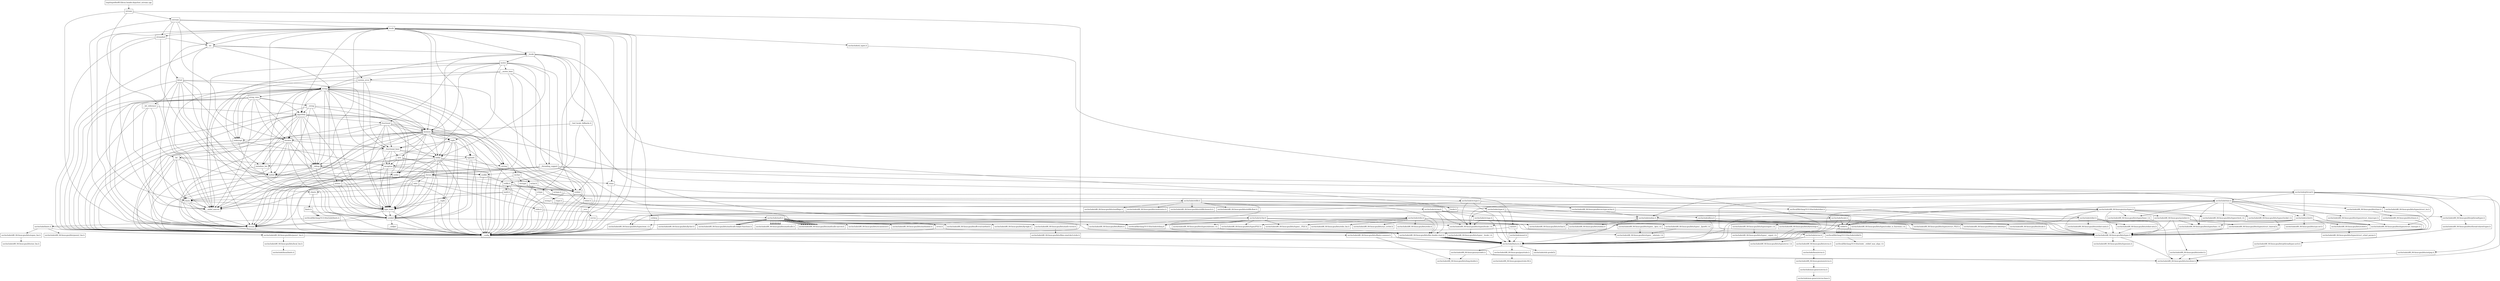 digraph "dependencies" {
  header_1 [ shape="box", label="istream"];
  header_0 [ shape="box", label="tmp/tmpw8iwRO.libcxx.header.deps/test_istream.cpp"];
  header_2 [ shape="box", label="__config"];
  header_3 [ shape="box", label="usr/include/features.h"];
  header_4 [ shape="box", label="usr/include/stdc-predef.h"];
  header_5 [ shape="box", label="usr/include/x86_64-linux-gnu/sys/cdefs.h"];
  header_6 [ shape="box", label="usr/include/x86_64-linux-gnu/bits/wordsize.h"];
  header_7 [ shape="box", label="usr/include/x86_64-linux-gnu/bits/long-double.h"];
  header_8 [ shape="box", label="usr/include/x86_64-linux-gnu/gnu/stubs.h"];
  header_9 [ shape="box", label="usr/include/x86_64-linux-gnu/gnu/stubs-64.h"];
  header_11 [ shape="box", label="version"];
  header_12 [ shape="box", label="ostream"];
  header_13 [ shape="box", label="ios"];
  header_14 [ shape="box", label="iosfwd"];
  header_15 [ shape="box", label="wchar.h"];
  header_16 [ shape="box", label="usr/include/wchar.h"];
  header_17 [ shape="box", label="usr/include/x86_64-linux-gnu/bits/libc-header-start.h"];
  header_18 [ shape="box", label="usr/include/x86_64-linux-gnu/bits/floatn.h"];
  header_19 [ shape="box", label="usr/include/x86_64-linux-gnu/bits/floatn-common.h"];
  header_20 [ shape="box", label="stddef.h"];
  header_21 [ shape="box", label="usr/local/lib/clang/10.0.0/include/stddef.h"];
  header_22 [ shape="box", label="usr/local/lib/clang/10.0.0/include/stdarg.h"];
  header_23 [ shape="box", label="usr/include/x86_64-linux-gnu/bits/wchar.h"];
  header_24 [ shape="box", label="usr/include/x86_64-linux-gnu/bits/types/wint_t.h"];
  header_25 [ shape="box", label="usr/include/x86_64-linux-gnu/bits/types/mbstate_t.h"];
  header_26 [ shape="box", label="usr/include/x86_64-linux-gnu/bits/types/__mbstate_t.h"];
  header_27 [ shape="box", label="usr/include/x86_64-linux-gnu/bits/types/__FILE.h"];
  header_28 [ shape="box", label="usr/include/x86_64-linux-gnu/bits/types/FILE.h"];
  header_29 [ shape="box", label="usr/include/x86_64-linux-gnu/bits/types/locale_t.h"];
  header_30 [ shape="box", label="usr/include/x86_64-linux-gnu/bits/types/__locale_t.h"];
  header_31 [ shape="box", label="__locale"];
  header_32 [ shape="box", label="string"];
  header_33 [ shape="box", label="string_view"];
  header_34 [ shape="box", label="__string"];
  header_35 [ shape="box", label="algorithm"];
  header_36 [ shape="box", label="initializer_list"];
  header_37 [ shape="box", label="cstddef"];
  header_38 [ shape="box", label="usr/local/lib/clang/10.0.0/include/__stddef_max_align_t.h"];
  header_39 [ shape="box", label="__nullptr"];
  header_40 [ shape="box", label="type_traits"];
  header_41 [ shape="box", label="cstring"];
  header_42 [ shape="box", label="string.h"];
  header_43 [ shape="box", label="usr/include/string.h"];
  header_44 [ shape="box", label="usr/include/strings.h"];
  header_45 [ shape="box", label="utility"];
  header_46 [ shape="box", label="__tuple"];
  header_47 [ shape="box", label="cstdint"];
  header_48 [ shape="box", label="stdint.h"];
  header_49 [ shape="box", label="usr/local/lib/clang/10.0.0/include/stdint.h"];
  header_50 [ shape="box", label="usr/include/stdint.h"];
  header_51 [ shape="box", label="usr/include/x86_64-linux-gnu/bits/types.h"];
  header_52 [ shape="box", label="usr/include/x86_64-linux-gnu/bits/typesizes.h"];
  header_53 [ shape="box", label="usr/include/x86_64-linux-gnu/bits/stdint-intn.h"];
  header_54 [ shape="box", label="usr/include/x86_64-linux-gnu/bits/stdint-uintn.h"];
  header_55 [ shape="box", label="__debug"];
  header_56 [ shape="box", label="cstdlib"];
  header_57 [ shape="box", label="stdlib.h"];
  header_58 [ shape="box", label="usr/include/stdlib.h"];
  header_59 [ shape="box", label="usr/include/x86_64-linux-gnu/bits/waitflags.h"];
  header_60 [ shape="box", label="usr/include/x86_64-linux-gnu/bits/waitstatus.h"];
  header_61 [ shape="box", label="usr/include/x86_64-linux-gnu/sys/types.h"];
  header_62 [ shape="box", label="usr/include/x86_64-linux-gnu/bits/types/clock_t.h"];
  header_63 [ shape="box", label="usr/include/x86_64-linux-gnu/bits/types/clockid_t.h"];
  header_64 [ shape="box", label="usr/include/x86_64-linux-gnu/bits/types/time_t.h"];
  header_65 [ shape="box", label="usr/include/x86_64-linux-gnu/bits/types/timer_t.h"];
  header_66 [ shape="box", label="usr/include/endian.h"];
  header_67 [ shape="box", label="usr/include/x86_64-linux-gnu/bits/endian.h"];
  header_68 [ shape="box", label="usr/include/x86_64-linux-gnu/bits/byteswap.h"];
  header_69 [ shape="box", label="usr/include/x86_64-linux-gnu/bits/uintn-identity.h"];
  header_70 [ shape="box", label="usr/include/x86_64-linux-gnu/sys/select.h"];
  header_71 [ shape="box", label="usr/include/x86_64-linux-gnu/bits/select.h"];
  header_72 [ shape="box", label="usr/include/x86_64-linux-gnu/bits/types/sigset_t.h"];
  header_73 [ shape="box", label="usr/include/x86_64-linux-gnu/bits/types/__sigset_t.h"];
  header_74 [ shape="box", label="usr/include/x86_64-linux-gnu/bits/types/struct_timeval.h"];
  header_75 [ shape="box", label="usr/include/x86_64-linux-gnu/bits/types/struct_timespec.h"];
  header_76 [ shape="box", label="usr/include/x86_64-linux-gnu/bits/pthreadtypes.h"];
  header_77 [ shape="box", label="usr/include/x86_64-linux-gnu/bits/thread-shared-types.h"];
  header_78 [ shape="box", label="usr/include/x86_64-linux-gnu/bits/pthreadtypes-arch.h"];
  header_79 [ shape="box", label="usr/include/alloca.h"];
  header_80 [ shape="box", label="usr/include/x86_64-linux-gnu/bits/stdlib-bsearch.h"];
  header_81 [ shape="box", label="usr/include/x86_64-linux-gnu/bits/stdlib-float.h"];
  header_82 [ shape="box", label="math.h"];
  header_83 [ shape="box", label="usr/include/math.h"];
  header_84 [ shape="box", label="usr/include/x86_64-linux-gnu/bits/math-vector.h"];
  header_85 [ shape="box", label="usr/include/x86_64-linux-gnu/bits/libm-simd-decl-stubs.h"];
  header_86 [ shape="box", label="usr/include/x86_64-linux-gnu/bits/flt-eval-method.h"];
  header_87 [ shape="box", label="usr/include/x86_64-linux-gnu/bits/fp-logb.h"];
  header_88 [ shape="box", label="usr/include/x86_64-linux-gnu/bits/fp-fast.h"];
  header_89 [ shape="box", label="usr/include/x86_64-linux-gnu/bits/mathcalls-helper-functions.h"];
  header_90 [ shape="box", label="usr/include/x86_64-linux-gnu/bits/mathcalls.h"];
  header_91 [ shape="box", label="usr/include/x86_64-linux-gnu/bits/mathcalls-narrow.h"];
  header_92 [ shape="box", label="usr/include/x86_64-linux-gnu/bits/iscanonical.h"];
  header_93 [ shape="box", label="usr/include/x86_64-linux-gnu/bits/mathinline.h"];
  header_94 [ shape="box", label="limits"];
  header_95 [ shape="box", label="__undef_macros"];
  header_96 [ shape="box", label="cstdio"];
  header_97 [ shape="box", label="stdio.h"];
  header_98 [ shape="box", label="usr/include/stdio.h"];
  header_99 [ shape="box", label="usr/include/x86_64-linux-gnu/bits/types/__fpos_t.h"];
  header_100 [ shape="box", label="usr/include/x86_64-linux-gnu/bits/types/__fpos64_t.h"];
  header_101 [ shape="box", label="usr/include/x86_64-linux-gnu/bits/types/struct_FILE.h"];
  header_102 [ shape="box", label="usr/include/x86_64-linux-gnu/bits/types/cookie_io_functions_t.h"];
  header_103 [ shape="box", label="usr/include/x86_64-linux-gnu/bits/stdio_lim.h"];
  header_104 [ shape="box", label="usr/include/x86_64-linux-gnu/bits/sys_errlist.h"];
  header_105 [ shape="box", label="usr/include/x86_64-linux-gnu/bits/stdio.h"];
  header_106 [ shape="box", label="memory"];
  header_107 [ shape="box", label="typeinfo"];
  header_108 [ shape="box", label="exception"];
  header_109 [ shape="box", label="new"];
  header_110 [ shape="box", label="iterator"];
  header_111 [ shape="box", label="__functional_base"];
  header_112 [ shape="box", label="tuple"];
  header_113 [ shape="box", label="stdexcept"];
  header_114 [ shape="box", label="cassert"];
  header_115 [ shape="box", label="usr/include/assert.h"];
  header_116 [ shape="box", label="atomic"];
  header_117 [ shape="box", label="functional"];
  header_118 [ shape="box", label="bit"];
  header_119 [ shape="box", label="cwchar"];
  header_120 [ shape="box", label="cwctype"];
  header_121 [ shape="box", label="cctype"];
  header_122 [ shape="box", label="ctype.h"];
  header_123 [ shape="box", label="usr/include/ctype.h"];
  header_124 [ shape="box", label="wctype.h"];
  header_125 [ shape="box", label="usr/include/wctype.h"];
  header_126 [ shape="box", label="usr/include/x86_64-linux-gnu/bits/wctype-wchar.h"];
  header_127 [ shape="box", label="mutex"];
  header_128 [ shape="box", label="__mutex_base"];
  header_129 [ shape="box", label="chrono"];
  header_130 [ shape="box", label="ctime"];
  header_131 [ shape="box", label="usr/include/time.h"];
  header_132 [ shape="box", label="usr/include/x86_64-linux-gnu/bits/time.h"];
  header_133 [ shape="box", label="usr/include/x86_64-linux-gnu/bits/timex.h"];
  header_134 [ shape="box", label="usr/include/x86_64-linux-gnu/bits/types/struct_tm.h"];
  header_135 [ shape="box", label="usr/include/x86_64-linux-gnu/bits/types/struct_itimerspec.h"];
  header_136 [ shape="box", label="ratio"];
  header_137 [ shape="box", label="climits"];
  header_138 [ shape="box", label="limits.h"];
  header_139 [ shape="box", label="usr/local/lib/clang/10.0.0/include/limits.h"];
  header_140 [ shape="box", label="usr/include/limits.h"];
  header_141 [ shape="box", label="usr/include/x86_64-linux-gnu/bits/posix1_lim.h"];
  header_142 [ shape="box", label="usr/include/x86_64-linux-gnu/bits/local_lim.h"];
  header_143 [ shape="box", label="usr/include/linux/limits.h"];
  header_144 [ shape="box", label="usr/include/x86_64-linux-gnu/bits/posix2_lim.h"];
  header_145 [ shape="box", label="usr/include/x86_64-linux-gnu/bits/xopen_lim.h"];
  header_146 [ shape="box", label="usr/include/x86_64-linux-gnu/bits/uio_lim.h"];
  header_147 [ shape="box", label="system_error"];
  header_148 [ shape="box", label="__errc"];
  header_149 [ shape="box", label="cerrno"];
  header_150 [ shape="box", label="errno.h"];
  header_151 [ shape="box", label="usr/include/errno.h"];
  header_152 [ shape="box", label="usr/include/x86_64-linux-gnu/bits/errno.h"];
  header_153 [ shape="box", label="usr/include/linux/errno.h"];
  header_154 [ shape="box", label="usr/include/x86_64-linux-gnu/asm/errno.h"];
  header_155 [ shape="box", label="usr/include/asm-generic/errno.h"];
  header_156 [ shape="box", label="usr/include/asm-generic/errno-base.h"];
  header_157 [ shape="box", label="usr/include/x86_64-linux-gnu/bits/types/error_t.h"];
  header_158 [ shape="box", label="__threading_support"];
  header_10 [ shape="box", label="usr/include/pthread.h"];
  header_159 [ shape="box", label="usr/include/sched.h"];
  header_160 [ shape="box", label="usr/include/x86_64-linux-gnu/bits/sched.h"];
  header_161 [ shape="box", label="usr/include/x86_64-linux-gnu/bits/types/struct_sched_param.h"];
  header_162 [ shape="box", label="usr/include/x86_64-linux-gnu/bits/cpu-set.h"];
  header_163 [ shape="box", label="usr/include/x86_64-linux-gnu/bits/setjmp.h"];
  header_164 [ shape="box", label="locale.h"];
  header_165 [ shape="box", label="usr/include/locale.h"];
  header_166 [ shape="box", label="usr/include/x86_64-linux-gnu/bits/locale.h"];
  header_167 [ shape="box", label="streambuf"];
  header_168 [ shape="box", label="locale"];
  header_169 [ shape="box", label="cstdarg"];
  header_170 [ shape="box", label="usr/include/nl_types.h"];
  header_171 [ shape="box", label="__bsd_locale_fallbacks.h"];
  header_172 [ shape="box", label="bitset"];
  header_173 [ shape="box", label="__bit_reference"];
  header_151 -> header_3;
  header_151 -> header_152;
  header_151 -> header_157;
  header_49 -> header_50;
  header_99 -> header_51;
  header_99 -> header_26;
  header_128 -> header_2;
  header_128 -> header_129;
  header_128 -> header_147;
  header_128 -> header_158;
  header_128 -> header_95;
  header_48 -> header_2;
  header_48 -> header_49;
  header_100 -> header_51;
  header_100 -> header_26;
  header_116 -> header_2;
  header_116 -> header_37;
  header_116 -> header_47;
  header_116 -> header_40;
  header_116 -> header_11;
  header_17 -> header_3;
  header_17 -> header_3;
  header_17 -> header_3;
  header_17 -> header_3;
  header_17 -> header_3;
  header_17 -> header_3;
  header_17 -> header_3;
  header_160 -> header_161;
  header_172 -> header_2;
  header_172 -> header_173;
  header_172 -> header_37;
  header_172 -> header_137;
  header_172 -> header_32;
  header_172 -> header_113;
  header_172 -> header_14;
  header_172 -> header_111;
  header_172 -> header_95;
  header_1 -> header_2;
  header_1 -> header_11;
  header_1 -> header_12;
  header_1 -> header_95;
  header_21 -> header_38;
  header_101 -> header_51;
  header_19 -> header_3;
  header_19 -> header_7;
  header_55 -> header_2;
  header_55 -> header_14;
  header_55 -> header_56;
  header_55 -> header_96;
  header_55 -> header_37;
  header_77 -> header_78;
  header_36 -> header_2;
  header_36 -> header_37;
  header_107 -> header_2;
  header_107 -> header_108;
  header_107 -> header_37;
  header_107 -> header_47;
  header_126 -> header_51;
  header_126 -> header_24;
  header_126 -> header_66;
  header_56 -> header_2;
  header_56 -> header_57;
  header_32 -> header_2;
  header_32 -> header_33;
  header_32 -> header_14;
  header_32 -> header_41;
  header_32 -> header_96;
  header_32 -> header_119;
  header_32 -> header_35;
  header_32 -> header_110;
  header_32 -> header_45;
  header_32 -> header_106;
  header_32 -> header_113;
  header_32 -> header_40;
  header_32 -> header_36;
  header_32 -> header_111;
  header_32 -> header_11;
  header_32 -> header_47;
  header_32 -> header_55;
  header_32 -> header_95;
  header_18 -> header_3;
  header_18 -> header_19;
  header_108 -> header_2;
  header_108 -> header_37;
  header_108 -> header_56;
  header_108 -> header_40;
  header_108 -> header_11;
  header_14 -> header_2;
  header_14 -> header_15;
  header_145 -> header_146;
  header_165 -> header_3;
  header_165 -> header_20;
  header_165 -> header_166;
  header_165 -> header_29;
  header_97 -> header_2;
  header_97 -> header_98;
  header_44 -> header_3;
  header_44 -> header_20;
  header_44 -> header_29;
  header_112 -> header_2;
  header_112 -> header_46;
  header_112 -> header_37;
  header_112 -> header_40;
  header_112 -> header_111;
  header_112 -> header_45;
  header_112 -> header_11;
  header_132 -> header_51;
  header_132 -> header_133;
  header_153 -> header_154;
  header_117 -> header_2;
  header_117 -> header_40;
  header_117 -> header_107;
  header_117 -> header_108;
  header_117 -> header_106;
  header_117 -> header_112;
  header_117 -> header_45;
  header_117 -> header_11;
  header_117 -> header_111;
  header_35 -> header_2;
  header_35 -> header_36;
  header_35 -> header_40;
  header_35 -> header_41;
  header_35 -> header_45;
  header_35 -> header_106;
  header_35 -> header_117;
  header_35 -> header_110;
  header_35 -> header_37;
  header_35 -> header_118;
  header_35 -> header_11;
  header_35 -> header_55;
  header_35 -> header_95;
  header_76 -> header_77;
  header_98 -> header_17;
  header_98 -> header_20;
  header_98 -> header_22;
  header_98 -> header_51;
  header_98 -> header_99;
  header_98 -> header_100;
  header_98 -> header_27;
  header_98 -> header_28;
  header_98 -> header_101;
  header_98 -> header_102;
  header_98 -> header_103;
  header_98 -> header_104;
  header_98 -> header_105;
  header_83 -> header_17;
  header_83 -> header_51;
  header_83 -> header_84;
  header_83 -> header_18;
  header_83 -> header_86;
  header_83 -> header_87;
  header_83 -> header_88;
  header_83 -> header_89;
  header_83 -> header_90;
  header_83 -> header_89;
  header_83 -> header_90;
  header_83 -> header_89;
  header_83 -> header_90;
  header_83 -> header_90;
  header_83 -> header_90;
  header_83 -> header_90;
  header_83 -> header_90;
  header_83 -> header_91;
  header_83 -> header_91;
  header_83 -> header_91;
  header_83 -> header_91;
  header_83 -> header_91;
  header_83 -> header_91;
  header_83 -> header_91;
  header_83 -> header_91;
  header_83 -> header_91;
  header_83 -> header_92;
  header_83 -> header_93;
  header_123 -> header_3;
  header_123 -> header_51;
  header_123 -> header_66;
  header_123 -> header_29;
  header_152 -> header_153;
  header_127 -> header_2;
  header_127 -> header_128;
  header_127 -> header_47;
  header_127 -> header_117;
  header_127 -> header_106;
  header_127 -> header_112;
  header_127 -> header_11;
  header_127 -> header_158;
  header_127 -> header_95;
  header_121 -> header_2;
  header_121 -> header_122;
  header_168 -> header_2;
  header_168 -> header_31;
  header_168 -> header_55;
  header_168 -> header_35;
  header_168 -> header_106;
  header_168 -> header_13;
  header_168 -> header_167;
  header_168 -> header_110;
  header_168 -> header_94;
  header_168 -> header_11;
  header_168 -> header_169;
  header_168 -> header_56;
  header_168 -> header_130;
  header_168 -> header_96;
  header_168 -> header_170;
  header_168 -> header_171;
  header_168 -> header_95;
  header_118 -> header_2;
  header_118 -> header_94;
  header_118 -> header_40;
  header_118 -> header_11;
  header_118 -> header_55;
  header_118 -> header_95;
  header_57 -> header_2;
  header_57 -> header_58;
  header_57 -> header_82;
  header_57 -> header_58;
  header_70 -> header_3;
  header_70 -> header_51;
  header_70 -> header_71;
  header_70 -> header_72;
  header_70 -> header_64;
  header_70 -> header_74;
  header_70 -> header_75;
  header_142 -> header_143;
  header_137 -> header_2;
  header_137 -> header_138;
  header_136 -> header_2;
  header_136 -> header_47;
  header_136 -> header_137;
  header_136 -> header_40;
  header_136 -> header_95;
  header_163 -> header_6;
  header_164 -> header_2;
  header_164 -> header_165;
  header_170 -> header_3;
  header_169 -> header_2;
  header_169 -> header_22;
  header_71 -> header_6;
  header_41 -> header_2;
  header_41 -> header_42;
  header_58 -> header_17;
  header_58 -> header_20;
  header_58 -> header_59;
  header_58 -> header_60;
  header_58 -> header_18;
  header_58 -> header_29;
  header_58 -> header_61;
  header_58 -> header_79;
  header_58 -> header_80;
  header_58 -> header_81;
  header_79 -> header_3;
  header_79 -> header_20;
  header_84 -> header_85;
  header_131 -> header_3;
  header_131 -> header_20;
  header_131 -> header_132;
  header_131 -> header_62;
  header_131 -> header_64;
  header_131 -> header_134;
  header_131 -> header_75;
  header_131 -> header_63;
  header_131 -> header_65;
  header_131 -> header_135;
  header_131 -> header_29;
  header_40 -> header_2;
  header_40 -> header_37;
  header_40 -> header_11;
  header_75 -> header_51;
  header_150 -> header_2;
  header_150 -> header_151;
  header_50 -> header_17;
  header_50 -> header_51;
  header_50 -> header_23;
  header_50 -> header_6;
  header_50 -> header_53;
  header_50 -> header_54;
  header_37 -> header_2;
  header_37 -> header_11;
  header_37 -> header_21;
  header_37 -> header_39;
  header_129 -> header_2;
  header_129 -> header_130;
  header_129 -> header_40;
  header_129 -> header_136;
  header_129 -> header_94;
  header_129 -> header_11;
  header_129 -> header_95;
  header_141 -> header_6;
  header_141 -> header_142;
  header_173 -> header_2;
  header_173 -> header_118;
  header_173 -> header_35;
  header_173 -> header_95;
  header_20 -> header_21;
  header_20 -> header_21;
  header_20 -> header_21;
  header_20 -> header_21;
  header_20 -> header_21;
  header_20 -> header_21;
  header_20 -> header_21;
  header_20 -> header_21;
  header_20 -> header_21;
  header_20 -> header_21;
  header_78 -> header_6;
  header_149 -> header_2;
  header_149 -> header_150;
  header_106 -> header_2;
  header_106 -> header_40;
  header_106 -> header_107;
  header_106 -> header_37;
  header_106 -> header_47;
  header_106 -> header_109;
  header_106 -> header_45;
  header_106 -> header_94;
  header_106 -> header_110;
  header_106 -> header_111;
  header_106 -> header_14;
  header_106 -> header_112;
  header_106 -> header_113;
  header_106 -> header_41;
  header_106 -> header_114;
  header_106 -> header_116;
  header_106 -> header_11;
  header_106 -> header_95;
  header_64 -> header_51;
  header_171 -> header_57;
  header_171 -> header_22;
  header_171 -> header_106;
  header_13 -> header_2;
  header_13 -> header_14;
  header_13 -> header_31;
  header_13 -> header_147;
  header_13 -> header_116;
  header_120 -> header_2;
  header_120 -> header_121;
  header_120 -> header_124;
  header_82 -> header_2;
  header_82 -> header_57;
  header_82 -> header_83;
  header_82 -> header_40;
  header_82 -> header_94;
  header_167 -> header_2;
  header_167 -> header_14;
  header_167 -> header_13;
  header_167 -> header_95;
  header_46 -> header_2;
  header_46 -> header_37;
  header_46 -> header_40;
  header_138 -> header_2;
  header_138 -> header_139;
  header_138 -> header_139;
  header_115 -> header_3;
  header_135 -> header_51;
  header_135 -> header_75;
  header_10 -> header_3;
  header_10 -> header_66;
  header_10 -> header_159;
  header_10 -> header_131;
  header_10 -> header_76;
  header_10 -> header_163;
  header_10 -> header_6;
  header_10 -> header_75;
  header_119 -> header_2;
  header_119 -> header_120;
  header_119 -> header_15;
  header_16 -> header_17;
  header_16 -> header_18;
  header_16 -> header_20;
  header_16 -> header_22;
  header_16 -> header_23;
  header_16 -> header_24;
  header_16 -> header_25;
  header_16 -> header_27;
  header_16 -> header_28;
  header_16 -> header_29;
  header_45 -> header_2;
  header_45 -> header_46;
  header_45 -> header_40;
  header_45 -> header_36;
  header_45 -> header_37;
  header_45 -> header_41;
  header_45 -> header_47;
  header_45 -> header_11;
  header_45 -> header_55;
  header_66 -> header_3;
  header_66 -> header_67;
  header_66 -> header_68;
  header_66 -> header_69;
  header_0 -> header_1;
  header_15 -> header_2;
  header_15 -> header_16;
  header_140 -> header_17;
  header_140 -> header_141;
  header_140 -> header_144;
  header_140 -> header_145;
  header_154 -> header_155;
  header_72 -> header_73;
  header_134 -> header_51;
  header_130 -> header_2;
  header_130 -> header_131;
  header_74 -> header_51;
  header_125 -> header_3;
  header_125 -> header_51;
  header_125 -> header_24;
  header_125 -> header_126;
  header_125 -> header_29;
  header_8 -> header_9;
  header_42 -> header_2;
  header_42 -> header_43;
  header_111 -> header_2;
  header_111 -> header_40;
  header_111 -> header_107;
  header_111 -> header_108;
  header_111 -> header_109;
  header_111 -> header_45;
  header_158 -> header_2;
  header_158 -> header_129;
  header_158 -> header_14;
  header_158 -> header_150;
  header_158 -> header_10;
  header_158 -> header_159;
  header_158 -> header_95;
  header_102 -> header_51;
  header_43 -> header_17;
  header_43 -> header_20;
  header_43 -> header_29;
  header_43 -> header_44;
  header_155 -> header_156;
  header_65 -> header_51;
  header_124 -> header_2;
  header_124 -> header_125;
  header_54 -> header_51;
  header_2 -> header_3;
  header_110 -> header_2;
  header_110 -> header_14;
  header_110 -> header_111;
  header_110 -> header_40;
  header_110 -> header_37;
  header_110 -> header_36;
  header_110 -> header_11;
  header_110 -> header_55;
  header_114 -> header_2;
  header_114 -> header_115;
  header_34 -> header_2;
  header_34 -> header_35;
  header_34 -> header_96;
  header_34 -> header_106;
  header_34 -> header_55;
  header_34 -> header_95;
  header_63 -> header_51;
  header_3 -> header_4;
  header_3 -> header_5;
  header_3 -> header_8;
  header_53 -> header_51;
  header_29 -> header_30;
  header_68 -> header_3;
  header_68 -> header_51;
  header_109 -> header_2;
  header_109 -> header_108;
  header_109 -> header_40;
  header_109 -> header_37;
  header_109 -> header_11;
  header_148 -> header_2;
  header_148 -> header_149;
  header_33 -> header_2;
  header_33 -> header_34;
  header_33 -> header_35;
  header_33 -> header_110;
  header_33 -> header_94;
  header_33 -> header_113;
  header_33 -> header_11;
  header_33 -> header_55;
  header_33 -> header_95;
  header_5 -> header_6;
  header_5 -> header_7;
  header_69 -> header_51;
  header_122 -> header_2;
  header_122 -> header_123;
  header_96 -> header_2;
  header_96 -> header_97;
  header_94 -> header_2;
  header_94 -> header_40;
  header_94 -> header_95;
  header_94 -> header_11;
  header_62 -> header_51;
  header_39 -> header_2;
  header_51 -> header_3;
  header_51 -> header_6;
  header_51 -> header_52;
  header_113 -> header_2;
  header_113 -> header_108;
  header_113 -> header_14;
  header_133 -> header_51;
  header_133 -> header_74;
  header_47 -> header_2;
  header_47 -> header_48;
  header_11 -> header_2;
  header_61 -> header_3;
  header_61 -> header_51;
  header_61 -> header_62;
  header_61 -> header_63;
  header_61 -> header_64;
  header_61 -> header_65;
  header_61 -> header_20;
  header_61 -> header_53;
  header_61 -> header_66;
  header_61 -> header_70;
  header_61 -> header_76;
  header_25 -> header_26;
  header_159 -> header_3;
  header_159 -> header_51;
  header_159 -> header_20;
  header_159 -> header_64;
  header_159 -> header_75;
  header_159 -> header_160;
  header_159 -> header_162;
  header_12 -> header_2;
  header_12 -> header_13;
  header_12 -> header_167;
  header_12 -> header_168;
  header_12 -> header_110;
  header_12 -> header_172;
  header_12 -> header_11;
  header_139 -> header_140;
  header_31 -> header_2;
  header_31 -> header_32;
  header_31 -> header_106;
  header_31 -> header_45;
  header_31 -> header_127;
  header_31 -> header_47;
  header_31 -> header_121;
  header_31 -> header_164;
  header_147 -> header_148;
  header_147 -> header_40;
  header_147 -> header_113;
  header_147 -> header_111;
  header_147 -> header_32;
}
